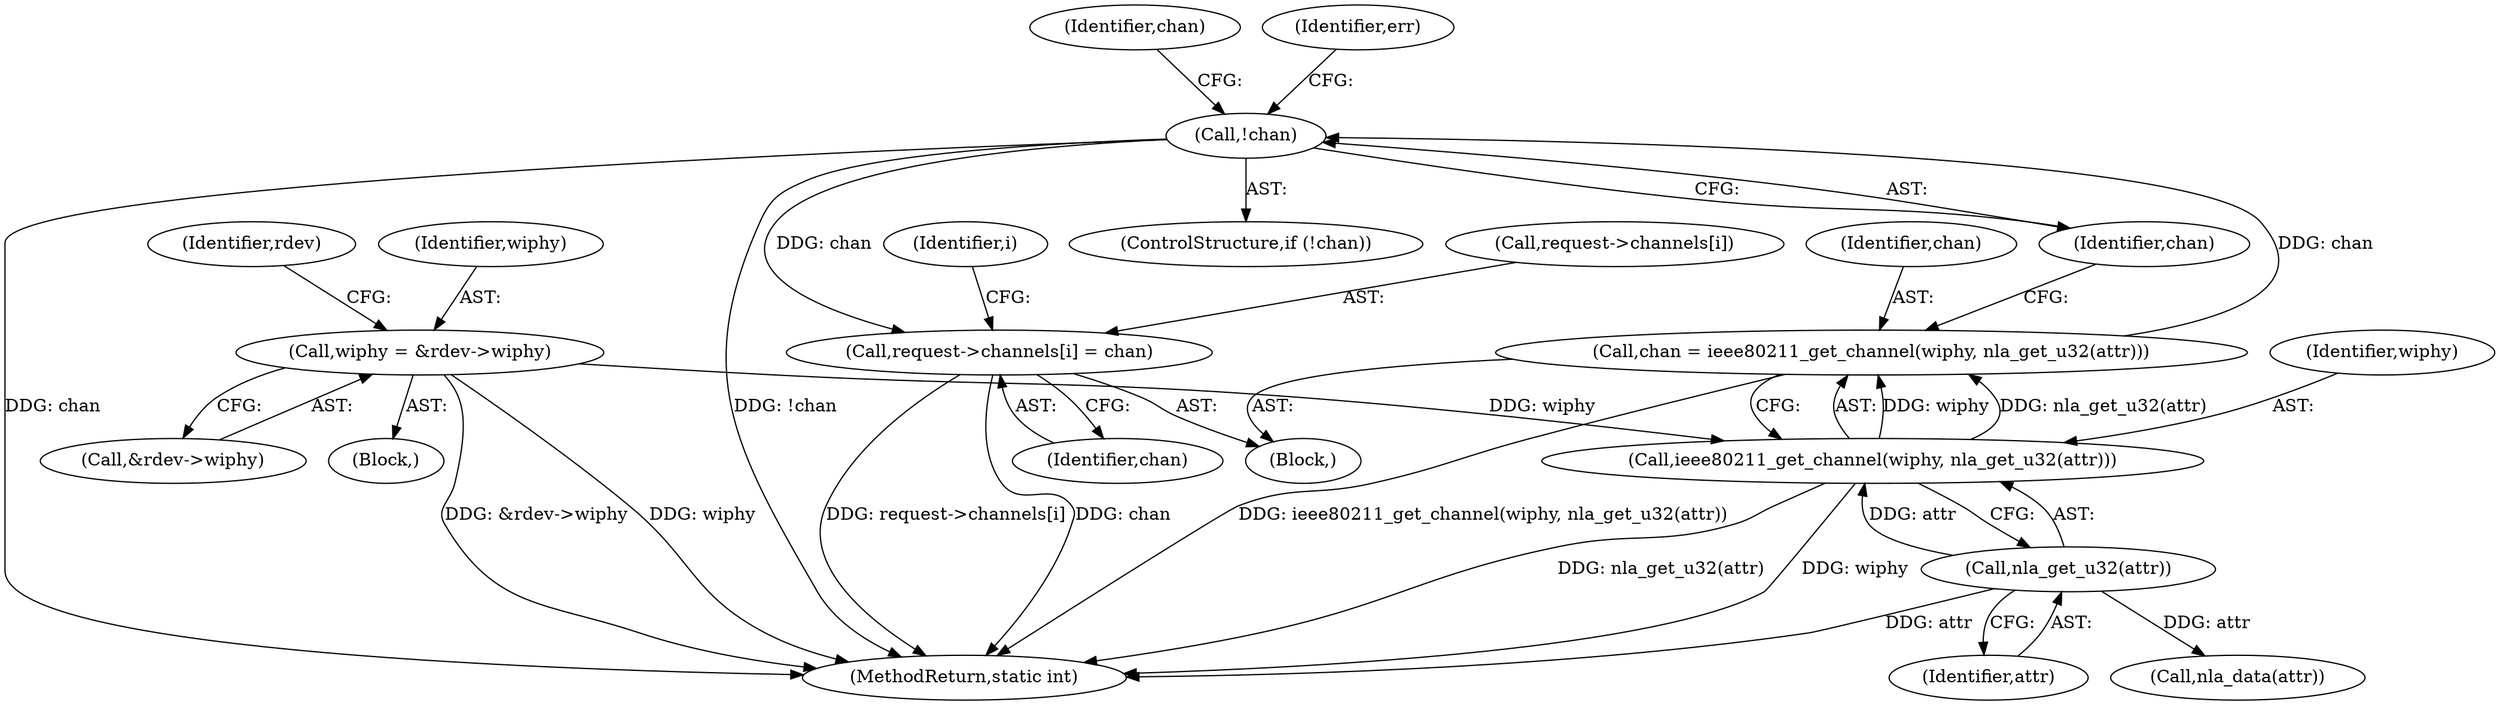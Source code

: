 digraph "0_linux_208c72f4fe44fe09577e7975ba0e7fa0278f3d03_0@pointer" {
"1000363" [label="(Call,!chan)"];
"1000356" [label="(Call,chan = ieee80211_get_channel(wiphy, nla_get_u32(attr)))"];
"1000358" [label="(Call,ieee80211_get_channel(wiphy, nla_get_u32(attr)))"];
"1000147" [label="(Call,wiphy = &rdev->wiphy)"];
"1000360" [label="(Call,nla_get_u32(attr))"];
"1000378" [label="(Call,request->channels[i] = chan)"];
"1000374" [label="(Identifier,chan)"];
"1000362" [label="(ControlStructure,if (!chan))"];
"1000367" [label="(Identifier,err)"];
"1000360" [label="(Call,nla_get_u32(attr))"];
"1000386" [label="(Identifier,i)"];
"1000157" [label="(Identifier,rdev)"];
"1000502" [label="(Call,nla_data(attr))"];
"1000359" [label="(Identifier,wiphy)"];
"1000148" [label="(Identifier,wiphy)"];
"1000147" [label="(Call,wiphy = &rdev->wiphy)"];
"1000354" [label="(Block,)"];
"1000106" [label="(Block,)"];
"1000149" [label="(Call,&rdev->wiphy)"];
"1000358" [label="(Call,ieee80211_get_channel(wiphy, nla_get_u32(attr)))"];
"1000598" [label="(MethodReturn,static int)"];
"1000357" [label="(Identifier,chan)"];
"1000361" [label="(Identifier,attr)"];
"1000356" [label="(Call,chan = ieee80211_get_channel(wiphy, nla_get_u32(attr)))"];
"1000379" [label="(Call,request->channels[i])"];
"1000363" [label="(Call,!chan)"];
"1000378" [label="(Call,request->channels[i] = chan)"];
"1000384" [label="(Identifier,chan)"];
"1000364" [label="(Identifier,chan)"];
"1000363" -> "1000362"  [label="AST: "];
"1000363" -> "1000364"  [label="CFG: "];
"1000364" -> "1000363"  [label="AST: "];
"1000367" -> "1000363"  [label="CFG: "];
"1000374" -> "1000363"  [label="CFG: "];
"1000363" -> "1000598"  [label="DDG: chan"];
"1000363" -> "1000598"  [label="DDG: !chan"];
"1000356" -> "1000363"  [label="DDG: chan"];
"1000363" -> "1000378"  [label="DDG: chan"];
"1000356" -> "1000354"  [label="AST: "];
"1000356" -> "1000358"  [label="CFG: "];
"1000357" -> "1000356"  [label="AST: "];
"1000358" -> "1000356"  [label="AST: "];
"1000364" -> "1000356"  [label="CFG: "];
"1000356" -> "1000598"  [label="DDG: ieee80211_get_channel(wiphy, nla_get_u32(attr))"];
"1000358" -> "1000356"  [label="DDG: wiphy"];
"1000358" -> "1000356"  [label="DDG: nla_get_u32(attr)"];
"1000358" -> "1000360"  [label="CFG: "];
"1000359" -> "1000358"  [label="AST: "];
"1000360" -> "1000358"  [label="AST: "];
"1000358" -> "1000598"  [label="DDG: nla_get_u32(attr)"];
"1000358" -> "1000598"  [label="DDG: wiphy"];
"1000147" -> "1000358"  [label="DDG: wiphy"];
"1000360" -> "1000358"  [label="DDG: attr"];
"1000147" -> "1000106"  [label="AST: "];
"1000147" -> "1000149"  [label="CFG: "];
"1000148" -> "1000147"  [label="AST: "];
"1000149" -> "1000147"  [label="AST: "];
"1000157" -> "1000147"  [label="CFG: "];
"1000147" -> "1000598"  [label="DDG: &rdev->wiphy"];
"1000147" -> "1000598"  [label="DDG: wiphy"];
"1000360" -> "1000361"  [label="CFG: "];
"1000361" -> "1000360"  [label="AST: "];
"1000360" -> "1000598"  [label="DDG: attr"];
"1000360" -> "1000502"  [label="DDG: attr"];
"1000378" -> "1000354"  [label="AST: "];
"1000378" -> "1000384"  [label="CFG: "];
"1000379" -> "1000378"  [label="AST: "];
"1000384" -> "1000378"  [label="AST: "];
"1000386" -> "1000378"  [label="CFG: "];
"1000378" -> "1000598"  [label="DDG: chan"];
"1000378" -> "1000598"  [label="DDG: request->channels[i]"];
}
